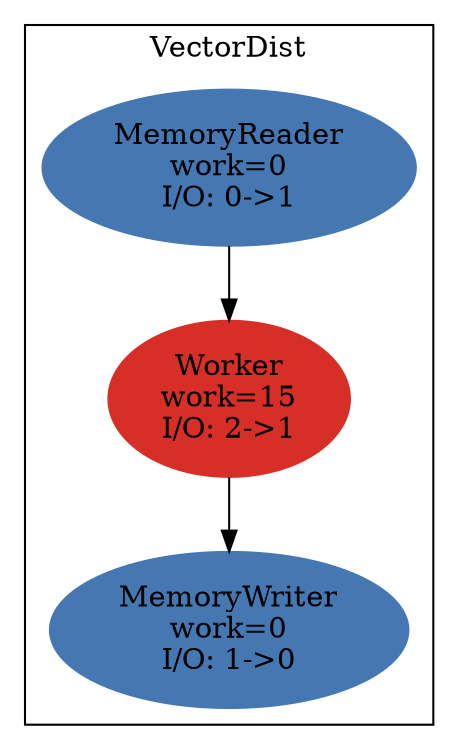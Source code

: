 digraph streamit {
size="6.5,9"
subgraph cluster_node1 {
 color = black

 label="VectorDist";
node2 [ label="MemoryReader\nwork=0\nI/O: 0->1" color="0.59166,0.61,0.7" style="filled" ]
node3 [ label="Worker\nwork=15\nI/O: 2->1" color="0.00555,0.81,0.84" style="filled" ]
node2 -> node3
node4 [ label="MemoryWriter\nwork=0\nI/O: 1->0" color="0.59166,0.61,0.7" style="filled" ]
node3 -> node4
}
}
